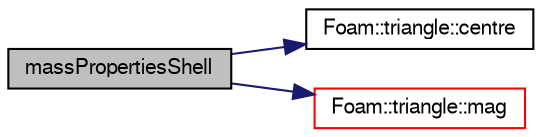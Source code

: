 digraph "massPropertiesShell"
{
  bgcolor="transparent";
  edge [fontname="FreeSans",fontsize="10",labelfontname="FreeSans",labelfontsize="10"];
  node [fontname="FreeSans",fontsize="10",shape=record];
  rankdir="LR";
  Node1 [label="massPropertiesShell",height=0.2,width=0.4,color="black", fillcolor="grey75", style="filled" fontcolor="black"];
  Node1 -> Node2 [color="midnightblue",fontsize="10",style="solid",fontname="FreeSans"];
  Node2 [label="Foam::triangle::centre",height=0.2,width=0.4,color="black",URL="$a02603.html#aa827cbb8a8c37bb9d4e1ef7eaa234792",tooltip="Return centre (centroid) "];
  Node1 -> Node3 [color="midnightblue",fontsize="10",style="solid",fontname="FreeSans"];
  Node3 [label="Foam::triangle::mag",height=0.2,width=0.4,color="red",URL="$a02603.html#a3d026c3aee48e61452581e5633617d02",tooltip="Return scalar magnitude. "];
}
